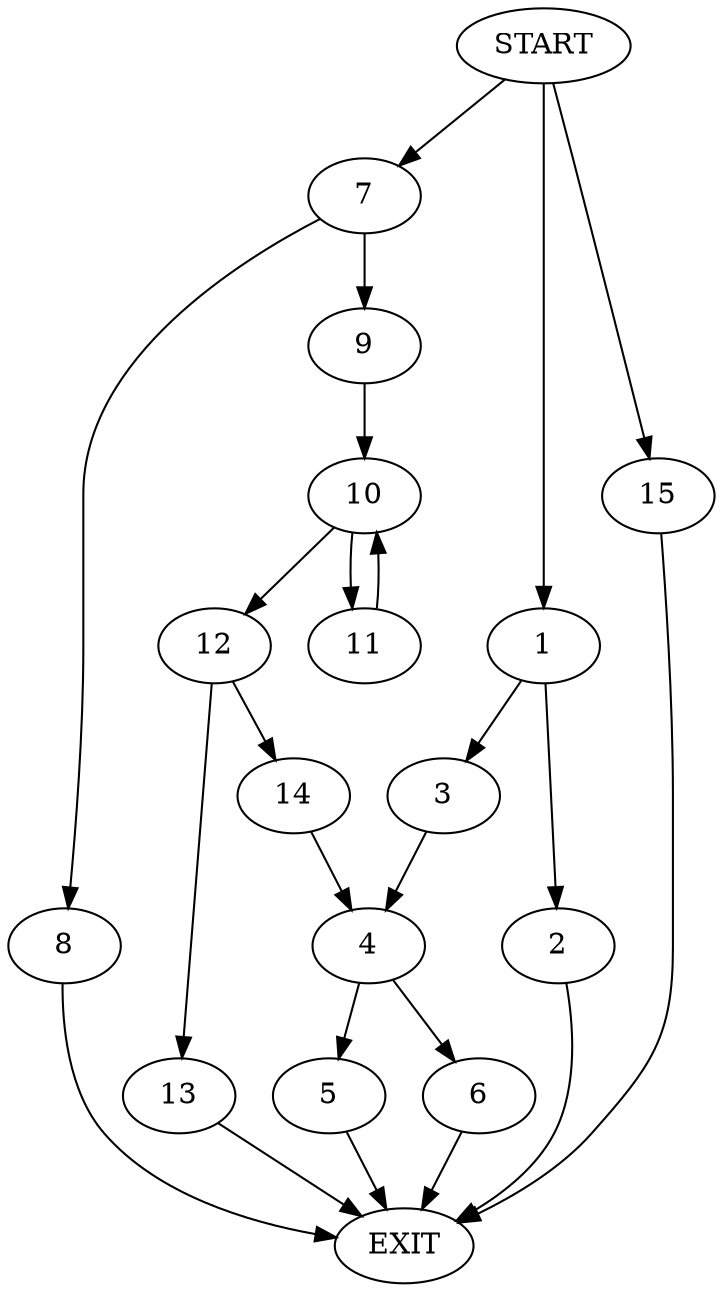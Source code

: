 digraph {
0 [label="START"]
16 [label="EXIT"]
0 -> 1
1 -> 2
1 -> 3
2 -> 16
3 -> 4
4 -> 5
4 -> 6
6 -> 16
5 -> 16
0 -> 7
7 -> 8
7 -> 9
9 -> 10
8 -> 16
10 -> 11
10 -> 12
11 -> 10
12 -> 13
12 -> 14
13 -> 16
14 -> 4
0 -> 15
15 -> 16
}
